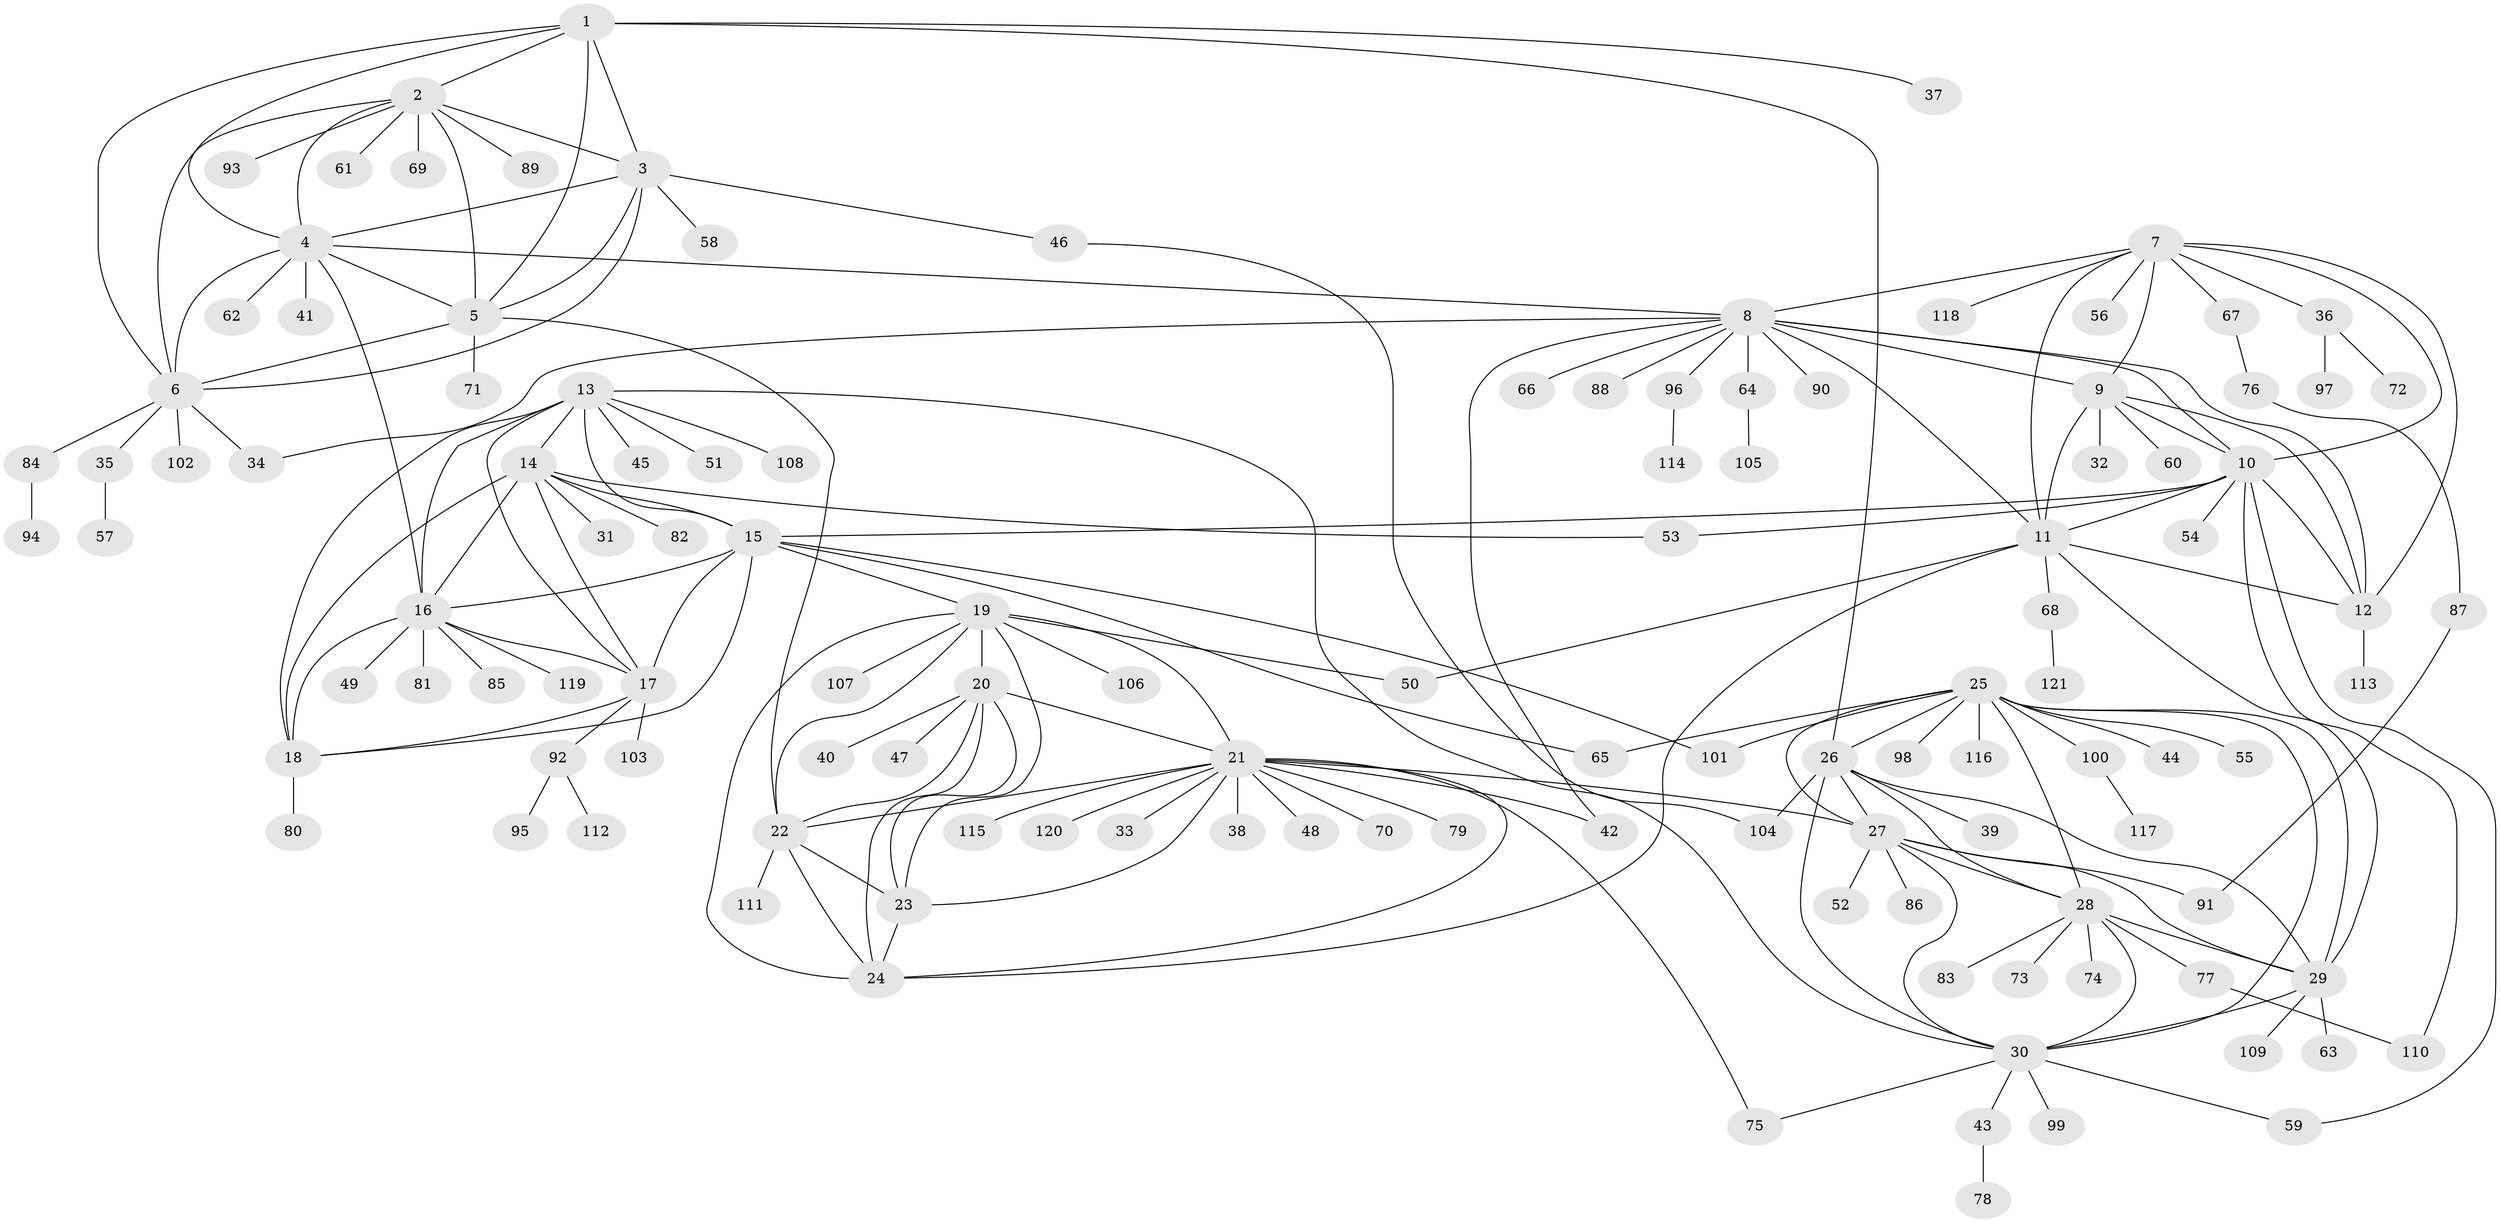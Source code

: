 // Generated by graph-tools (version 1.1) at 2025/50/03/09/25 03:50:41]
// undirected, 121 vertices, 187 edges
graph export_dot {
graph [start="1"]
  node [color=gray90,style=filled];
  1;
  2;
  3;
  4;
  5;
  6;
  7;
  8;
  9;
  10;
  11;
  12;
  13;
  14;
  15;
  16;
  17;
  18;
  19;
  20;
  21;
  22;
  23;
  24;
  25;
  26;
  27;
  28;
  29;
  30;
  31;
  32;
  33;
  34;
  35;
  36;
  37;
  38;
  39;
  40;
  41;
  42;
  43;
  44;
  45;
  46;
  47;
  48;
  49;
  50;
  51;
  52;
  53;
  54;
  55;
  56;
  57;
  58;
  59;
  60;
  61;
  62;
  63;
  64;
  65;
  66;
  67;
  68;
  69;
  70;
  71;
  72;
  73;
  74;
  75;
  76;
  77;
  78;
  79;
  80;
  81;
  82;
  83;
  84;
  85;
  86;
  87;
  88;
  89;
  90;
  91;
  92;
  93;
  94;
  95;
  96;
  97;
  98;
  99;
  100;
  101;
  102;
  103;
  104;
  105;
  106;
  107;
  108;
  109;
  110;
  111;
  112;
  113;
  114;
  115;
  116;
  117;
  118;
  119;
  120;
  121;
  1 -- 2;
  1 -- 3;
  1 -- 4;
  1 -- 5;
  1 -- 6;
  1 -- 26;
  1 -- 37;
  2 -- 3;
  2 -- 4;
  2 -- 5;
  2 -- 6;
  2 -- 61;
  2 -- 69;
  2 -- 89;
  2 -- 93;
  3 -- 4;
  3 -- 5;
  3 -- 6;
  3 -- 46;
  3 -- 58;
  4 -- 5;
  4 -- 6;
  4 -- 8;
  4 -- 16;
  4 -- 41;
  4 -- 62;
  5 -- 6;
  5 -- 22;
  5 -- 71;
  6 -- 34;
  6 -- 35;
  6 -- 84;
  6 -- 102;
  7 -- 8;
  7 -- 9;
  7 -- 10;
  7 -- 11;
  7 -- 12;
  7 -- 36;
  7 -- 56;
  7 -- 67;
  7 -- 118;
  8 -- 9;
  8 -- 10;
  8 -- 11;
  8 -- 12;
  8 -- 34;
  8 -- 42;
  8 -- 64;
  8 -- 66;
  8 -- 88;
  8 -- 90;
  8 -- 96;
  9 -- 10;
  9 -- 11;
  9 -- 12;
  9 -- 32;
  9 -- 60;
  10 -- 11;
  10 -- 12;
  10 -- 15;
  10 -- 53;
  10 -- 54;
  10 -- 59;
  10 -- 110;
  11 -- 12;
  11 -- 24;
  11 -- 29;
  11 -- 50;
  11 -- 68;
  12 -- 113;
  13 -- 14;
  13 -- 15;
  13 -- 16;
  13 -- 17;
  13 -- 18;
  13 -- 30;
  13 -- 45;
  13 -- 51;
  13 -- 108;
  14 -- 15;
  14 -- 16;
  14 -- 17;
  14 -- 18;
  14 -- 31;
  14 -- 53;
  14 -- 82;
  15 -- 16;
  15 -- 17;
  15 -- 18;
  15 -- 19;
  15 -- 65;
  15 -- 101;
  16 -- 17;
  16 -- 18;
  16 -- 49;
  16 -- 81;
  16 -- 85;
  16 -- 119;
  17 -- 18;
  17 -- 92;
  17 -- 103;
  18 -- 80;
  19 -- 20;
  19 -- 21;
  19 -- 22;
  19 -- 23;
  19 -- 24;
  19 -- 50;
  19 -- 106;
  19 -- 107;
  20 -- 21;
  20 -- 22;
  20 -- 23;
  20 -- 24;
  20 -- 40;
  20 -- 47;
  21 -- 22;
  21 -- 23;
  21 -- 24;
  21 -- 27;
  21 -- 33;
  21 -- 38;
  21 -- 42;
  21 -- 48;
  21 -- 70;
  21 -- 75;
  21 -- 79;
  21 -- 115;
  21 -- 120;
  22 -- 23;
  22 -- 24;
  22 -- 111;
  23 -- 24;
  25 -- 26;
  25 -- 27;
  25 -- 28;
  25 -- 29;
  25 -- 30;
  25 -- 44;
  25 -- 55;
  25 -- 65;
  25 -- 98;
  25 -- 100;
  25 -- 101;
  25 -- 116;
  26 -- 27;
  26 -- 28;
  26 -- 29;
  26 -- 30;
  26 -- 39;
  26 -- 104;
  27 -- 28;
  27 -- 29;
  27 -- 30;
  27 -- 52;
  27 -- 86;
  27 -- 91;
  28 -- 29;
  28 -- 30;
  28 -- 73;
  28 -- 74;
  28 -- 77;
  28 -- 83;
  29 -- 30;
  29 -- 63;
  29 -- 109;
  30 -- 43;
  30 -- 59;
  30 -- 75;
  30 -- 99;
  35 -- 57;
  36 -- 72;
  36 -- 97;
  43 -- 78;
  46 -- 104;
  64 -- 105;
  67 -- 76;
  68 -- 121;
  76 -- 87;
  77 -- 110;
  84 -- 94;
  87 -- 91;
  92 -- 95;
  92 -- 112;
  96 -- 114;
  100 -- 117;
}
